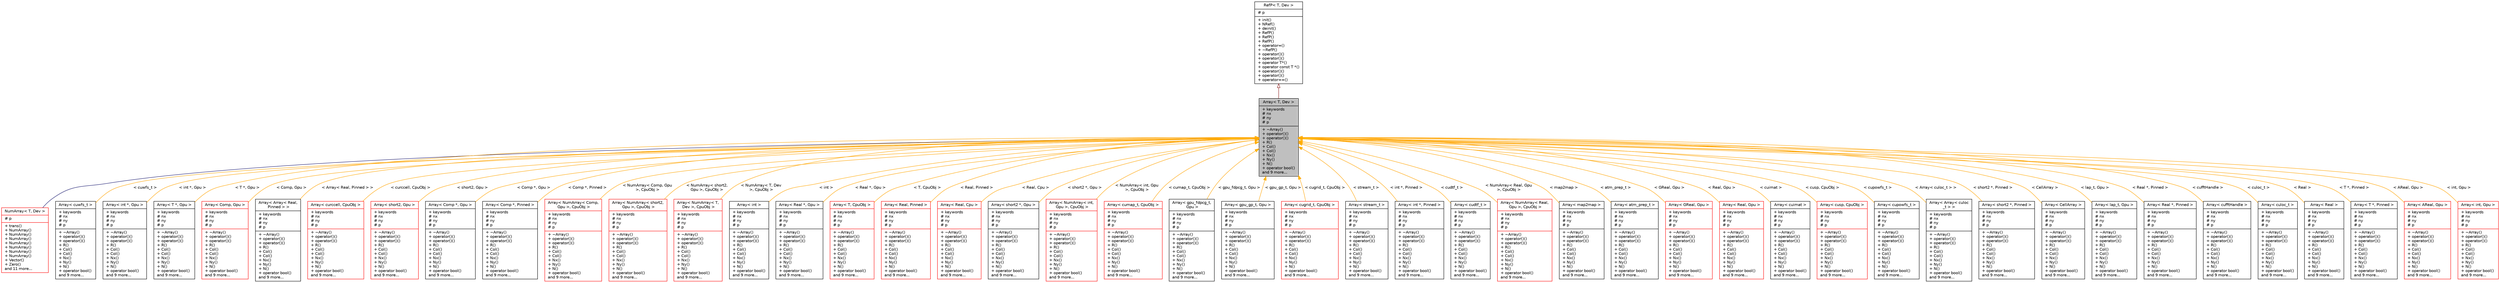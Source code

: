 digraph "Array&lt; T, Dev &gt;"
{
 // INTERACTIVE_SVG=YES
  bgcolor="transparent";
  edge [fontname="Helvetica",fontsize="10",labelfontname="Helvetica",labelfontsize="10"];
  node [fontname="Helvetica",fontsize="10",shape=record];
  Node0 [label="{Array\< T, Dev \>\n|+ keywords\l# nx\l# ny\l# p\l|+ ~Array()\l+ operator()()\l+ operator()()\l+ R()\l+ Col()\l+ Col()\l+ Nx()\l+ Ny()\l+ N()\l+ operator bool()\land 9 more...\l}",height=0.2,width=0.4,color="black", fillcolor="grey75", style="filled", fontcolor="black"];
  Node1 -> Node0 [dir="back",color="firebrick4",fontsize="10",style="solid",arrowtail="onormal",fontname="Helvetica"];
  Node1 [label="{RefP\< T, Dev \>\n|# p\l|+ init()\l+ NRef()\l+ deinit()\l+ RefP()\l+ RefP()\l+ RefP()\l+ operator=()\l+ ~RefP()\l+ operator()()\l+ operator()()\l+ operator T*()\l+ operator const T *()\l+ operator()()\l+ operator()()\l+ operator==()\l}",height=0.2,width=0.4,color="black",URL="$dd/db6/class_ref_p.html"];
  Node0 -> Node2 [dir="back",color="midnightblue",fontsize="10",style="solid",arrowtail="onormal",fontname="Helvetica"];
  Node2 [label="{NumArray\< T, Dev \>\n|# p\l|+ trans()\l+ NumArray()\l+ NumArray()\l+ NumArray()\l+ NumArray()\l+ NumArray()\l+ NumArray()\l+ NumArray()\l+ Vector()\l+ Zero()\land 11 more...\l}",height=0.2,width=0.4,color="red",URL="$d0/d44/class_num_array.html",tooltip="Only for array of numerical data. "];
  Node0 -> Node11 [dir="back",color="orange",fontsize="10",style="solid",label=" \< cuwfs_t \>" ,fontname="Helvetica"];
  Node11 [label="{Array\< cuwfs_t \>\n|+ keywords\l# nx\l# ny\l# p\l|+ ~Array()\l+ operator()()\l+ operator()()\l+ R()\l+ Col()\l+ Col()\l+ Nx()\l+ Ny()\l+ N()\l+ operator bool()\land 9 more...\l}",height=0.2,width=0.4,color="black",URL="$d5/d21/class_array.html"];
  Node0 -> Node12 [dir="back",color="orange",fontsize="10",style="solid",label=" \< int *, Gpu \>" ,fontname="Helvetica"];
  Node12 [label="{Array\< int *, Gpu \>\n|+ keywords\l# nx\l# ny\l# p\l|+ ~Array()\l+ operator()()\l+ operator()()\l+ R()\l+ Col()\l+ Col()\l+ Nx()\l+ Ny()\l+ N()\l+ operator bool()\land 9 more...\l}",height=0.2,width=0.4,color="black",URL="$d5/d21/class_array.html"];
  Node0 -> Node13 [dir="back",color="orange",fontsize="10",style="solid",label=" \< T *, Gpu \>" ,fontname="Helvetica"];
  Node13 [label="{Array\< T *, Gpu \>\n|+ keywords\l# nx\l# ny\l# p\l|+ ~Array()\l+ operator()()\l+ operator()()\l+ R()\l+ Col()\l+ Col()\l+ Nx()\l+ Ny()\l+ N()\l+ operator bool()\land 9 more...\l}",height=0.2,width=0.4,color="black",URL="$d5/d21/class_array.html"];
  Node0 -> Node14 [dir="back",color="orange",fontsize="10",style="solid",label=" \< Comp, Gpu \>" ,fontname="Helvetica"];
  Node14 [label="{Array\< Comp, Gpu \>\n|+ keywords\l# nx\l# ny\l# p\l|+ ~Array()\l+ operator()()\l+ operator()()\l+ R()\l+ Col()\l+ Col()\l+ Nx()\l+ Ny()\l+ N()\l+ operator bool()\land 9 more...\l}",height=0.2,width=0.4,color="red",URL="$d5/d21/class_array.html"];
  Node0 -> Node15 [dir="back",color="orange",fontsize="10",style="solid",label=" \< Array\< Real, Pinned \> \>" ,fontname="Helvetica"];
  Node15 [label="{Array\< Array\< Real,\l Pinned \> \>\n|+ keywords\l# nx\l# ny\l# p\l|+ ~Array()\l+ operator()()\l+ operator()()\l+ R()\l+ Col()\l+ Col()\l+ Nx()\l+ Ny()\l+ N()\l+ operator bool()\land 9 more...\l}",height=0.2,width=0.4,color="black",URL="$d5/d21/class_array.html"];
  Node0 -> Node16 [dir="back",color="orange",fontsize="10",style="solid",label=" \< curccell, CpuObj \>" ,fontname="Helvetica"];
  Node16 [label="{Array\< curccell, CpuObj \>\n|+ keywords\l# nx\l# ny\l# p\l|+ ~Array()\l+ operator()()\l+ operator()()\l+ R()\l+ Col()\l+ Col()\l+ Nx()\l+ Ny()\l+ N()\l+ operator bool()\land 9 more...\l}",height=0.2,width=0.4,color="red",URL="$d5/d21/class_array.html"];
  Node0 -> Node18 [dir="back",color="orange",fontsize="10",style="solid",label=" \< short2, Gpu \>" ,fontname="Helvetica"];
  Node18 [label="{Array\< short2, Gpu \>\n|+ keywords\l# nx\l# ny\l# p\l|+ ~Array()\l+ operator()()\l+ operator()()\l+ R()\l+ Col()\l+ Col()\l+ Nx()\l+ Ny()\l+ N()\l+ operator bool()\land 9 more...\l}",height=0.2,width=0.4,color="red",URL="$d5/d21/class_array.html"];
  Node0 -> Node19 [dir="back",color="orange",fontsize="10",style="solid",label=" \< Comp *, Gpu \>" ,fontname="Helvetica"];
  Node19 [label="{Array\< Comp *, Gpu \>\n|+ keywords\l# nx\l# ny\l# p\l|+ ~Array()\l+ operator()()\l+ operator()()\l+ R()\l+ Col()\l+ Col()\l+ Nx()\l+ Ny()\l+ N()\l+ operator bool()\land 9 more...\l}",height=0.2,width=0.4,color="black",URL="$d5/d21/class_array.html"];
  Node0 -> Node20 [dir="back",color="orange",fontsize="10",style="solid",label=" \< Comp *, Pinned \>" ,fontname="Helvetica"];
  Node20 [label="{Array\< Comp *, Pinned \>\n|+ keywords\l# nx\l# ny\l# p\l|+ ~Array()\l+ operator()()\l+ operator()()\l+ R()\l+ Col()\l+ Col()\l+ Nx()\l+ Ny()\l+ N()\l+ operator bool()\land 9 more...\l}",height=0.2,width=0.4,color="black",URL="$d5/d21/class_array.html"];
  Node0 -> Node21 [dir="back",color="orange",fontsize="10",style="solid",label=" \< NumArray\< Comp, Gpu\l \>, CpuObj \>" ,fontname="Helvetica"];
  Node21 [label="{Array\< NumArray\< Comp,\l Gpu \>, CpuObj \>\n|+ keywords\l# nx\l# ny\l# p\l|+ ~Array()\l+ operator()()\l+ operator()()\l+ R()\l+ Col()\l+ Col()\l+ Nx()\l+ Ny()\l+ N()\l+ operator bool()\land 9 more...\l}",height=0.2,width=0.4,color="red",URL="$d5/d21/class_array.html"];
  Node0 -> Node24 [dir="back",color="orange",fontsize="10",style="solid",label=" \< NumArray\< short2,\l Gpu \>, CpuObj \>" ,fontname="Helvetica"];
  Node24 [label="{Array\< NumArray\< short2,\l Gpu \>, CpuObj \>\n|+ keywords\l# nx\l# ny\l# p\l|+ ~Array()\l+ operator()()\l+ operator()()\l+ R()\l+ Col()\l+ Col()\l+ Nx()\l+ Ny()\l+ N()\l+ operator bool()\land 9 more...\l}",height=0.2,width=0.4,color="red",URL="$d5/d21/class_array.html"];
  Node0 -> Node27 [dir="back",color="orange",fontsize="10",style="solid",label=" \< NumArray\< T, Dev\l \>, CpuObj \>" ,fontname="Helvetica"];
  Node27 [label="{Array\< NumArray\< T,\l Dev \>, CpuObj \>\n|+ keywords\l# nx\l# ny\l# p\l|+ ~Array()\l+ operator()()\l+ operator()()\l+ R()\l+ Col()\l+ Col()\l+ Nx()\l+ Ny()\l+ N()\l+ operator bool()\land 9 more...\l}",height=0.2,width=0.4,color="red",URL="$d5/d21/class_array.html"];
  Node0 -> Node32 [dir="back",color="orange",fontsize="10",style="solid",label=" \< int \>" ,fontname="Helvetica"];
  Node32 [label="{Array\< int \>\n|+ keywords\l# nx\l# ny\l# p\l|+ ~Array()\l+ operator()()\l+ operator()()\l+ R()\l+ Col()\l+ Col()\l+ Nx()\l+ Ny()\l+ N()\l+ operator bool()\land 9 more...\l}",height=0.2,width=0.4,color="black",URL="$d5/d21/class_array.html"];
  Node0 -> Node33 [dir="back",color="orange",fontsize="10",style="solid",label=" \< Real *, Gpu \>" ,fontname="Helvetica"];
  Node33 [label="{Array\< Real *, Gpu \>\n|+ keywords\l# nx\l# ny\l# p\l|+ ~Array()\l+ operator()()\l+ operator()()\l+ R()\l+ Col()\l+ Col()\l+ Nx()\l+ Ny()\l+ N()\l+ operator bool()\land 9 more...\l}",height=0.2,width=0.4,color="black",URL="$d5/d21/class_array.html"];
  Node0 -> Node34 [dir="back",color="orange",fontsize="10",style="solid",label=" \< T, CpuObj \>" ,fontname="Helvetica"];
  Node34 [label="{Array\< T, CpuObj \>\n|+ keywords\l# nx\l# ny\l# p\l|+ ~Array()\l+ operator()()\l+ operator()()\l+ R()\l+ Col()\l+ Col()\l+ Nx()\l+ Ny()\l+ N()\l+ operator bool()\land 9 more...\l}",height=0.2,width=0.4,color="red",URL="$d5/d21/class_array.html"];
  Node0 -> Node41 [dir="back",color="orange",fontsize="10",style="solid",label=" \< Real, Pinned \>" ,fontname="Helvetica"];
  Node41 [label="{Array\< Real, Pinned \>\n|+ keywords\l# nx\l# ny\l# p\l|+ ~Array()\l+ operator()()\l+ operator()()\l+ R()\l+ Col()\l+ Col()\l+ Nx()\l+ Ny()\l+ N()\l+ operator bool()\land 9 more...\l}",height=0.2,width=0.4,color="red",URL="$d5/d21/class_array.html"];
  Node0 -> Node42 [dir="back",color="orange",fontsize="10",style="solid",label=" \< Real, Cpu \>" ,fontname="Helvetica"];
  Node42 [label="{Array\< Real, Cpu \>\n|+ keywords\l# nx\l# ny\l# p\l|+ ~Array()\l+ operator()()\l+ operator()()\l+ R()\l+ Col()\l+ Col()\l+ Nx()\l+ Ny()\l+ N()\l+ operator bool()\land 9 more...\l}",height=0.2,width=0.4,color="red",URL="$d5/d21/class_array.html"];
  Node0 -> Node43 [dir="back",color="orange",fontsize="10",style="solid",label=" \< short2 *, Gpu \>" ,fontname="Helvetica"];
  Node43 [label="{Array\< short2 *, Gpu \>\n|+ keywords\l# nx\l# ny\l# p\l|+ ~Array()\l+ operator()()\l+ operator()()\l+ R()\l+ Col()\l+ Col()\l+ Nx()\l+ Ny()\l+ N()\l+ operator bool()\land 9 more...\l}",height=0.2,width=0.4,color="black",URL="$d5/d21/class_array.html"];
  Node0 -> Node44 [dir="back",color="orange",fontsize="10",style="solid",label=" \< NumArray\< int, Gpu\l \>, CpuObj \>" ,fontname="Helvetica"];
  Node44 [label="{Array\< NumArray\< int,\l Gpu \>, CpuObj \>\n|+ keywords\l# nx\l# ny\l# p\l|+ ~Array()\l+ operator()()\l+ operator()()\l+ R()\l+ Col()\l+ Col()\l+ Nx()\l+ Ny()\l+ N()\l+ operator bool()\land 9 more...\l}",height=0.2,width=0.4,color="red",URL="$d5/d21/class_array.html"];
  Node0 -> Node45 [dir="back",color="orange",fontsize="10",style="solid",label=" \< cumap_t, CpuObj \>" ,fontname="Helvetica"];
  Node45 [label="{Array\< cumap_t, CpuObj \>\n|+ keywords\l# nx\l# ny\l# p\l|+ ~Array()\l+ operator()()\l+ operator()()\l+ R()\l+ Col()\l+ Col()\l+ Nx()\l+ Ny()\l+ N()\l+ operator bool()\land 9 more...\l}",height=0.2,width=0.4,color="red",URL="$d5/d21/class_array.html"];
  Node0 -> Node46 [dir="back",color="orange",fontsize="10",style="solid",label=" \< gpu_fdpcg_t, Gpu \>" ,fontname="Helvetica"];
  Node46 [label="{Array\< gpu_fdpcg_t,\l Gpu \>\n|+ keywords\l# nx\l# ny\l# p\l|+ ~Array()\l+ operator()()\l+ operator()()\l+ R()\l+ Col()\l+ Col()\l+ Nx()\l+ Ny()\l+ N()\l+ operator bool()\land 9 more...\l}",height=0.2,width=0.4,color="black",URL="$d5/d21/class_array.html"];
  Node0 -> Node47 [dir="back",color="orange",fontsize="10",style="solid",label=" \< gpu_gp_t, Gpu \>" ,fontname="Helvetica"];
  Node47 [label="{Array\< gpu_gp_t, Gpu \>\n|+ keywords\l# nx\l# ny\l# p\l|+ ~Array()\l+ operator()()\l+ operator()()\l+ R()\l+ Col()\l+ Col()\l+ Nx()\l+ Ny()\l+ N()\l+ operator bool()\land 9 more...\l}",height=0.2,width=0.4,color="black",URL="$d5/d21/class_array.html"];
  Node0 -> Node48 [dir="back",color="orange",fontsize="10",style="solid",label=" \< cugrid_t, CpuObj \>" ,fontname="Helvetica"];
  Node48 [label="{Array\< cugrid_t, CpuObj \>\n|+ keywords\l# nx\l# ny\l# p\l|+ ~Array()\l+ operator()()\l+ operator()()\l+ R()\l+ Col()\l+ Col()\l+ Nx()\l+ Ny()\l+ N()\l+ operator bool()\land 9 more...\l}",height=0.2,width=0.4,color="red",URL="$d5/d21/class_array.html"];
  Node0 -> Node49 [dir="back",color="orange",fontsize="10",style="solid",label=" \< stream_t \>" ,fontname="Helvetica"];
  Node49 [label="{Array\< stream_t \>\n|+ keywords\l# nx\l# ny\l# p\l|+ ~Array()\l+ operator()()\l+ operator()()\l+ R()\l+ Col()\l+ Col()\l+ Nx()\l+ Ny()\l+ N()\l+ operator bool()\land 9 more...\l}",height=0.2,width=0.4,color="black",URL="$d5/d21/class_array.html"];
  Node0 -> Node50 [dir="back",color="orange",fontsize="10",style="solid",label=" \< int *, Pinned \>" ,fontname="Helvetica"];
  Node50 [label="{Array\< int *, Pinned \>\n|+ keywords\l# nx\l# ny\l# p\l|+ ~Array()\l+ operator()()\l+ operator()()\l+ R()\l+ Col()\l+ Col()\l+ Nx()\l+ Ny()\l+ N()\l+ operator bool()\land 9 more...\l}",height=0.2,width=0.4,color="black",URL="$d5/d21/class_array.html"];
  Node0 -> Node51 [dir="back",color="orange",fontsize="10",style="solid",label=" \< cudtf_t \>" ,fontname="Helvetica"];
  Node51 [label="{Array\< cudtf_t \>\n|+ keywords\l# nx\l# ny\l# p\l|+ ~Array()\l+ operator()()\l+ operator()()\l+ R()\l+ Col()\l+ Col()\l+ Nx()\l+ Ny()\l+ N()\l+ operator bool()\land 9 more...\l}",height=0.2,width=0.4,color="black",URL="$d5/d21/class_array.html"];
  Node0 -> Node52 [dir="back",color="orange",fontsize="10",style="solid",label=" \< NumArray\< Real, Gpu\l \>, CpuObj \>" ,fontname="Helvetica"];
  Node52 [label="{Array\< NumArray\< Real,\l Gpu \>, CpuObj \>\n|+ keywords\l# nx\l# ny\l# p\l|+ ~Array()\l+ operator()()\l+ operator()()\l+ R()\l+ Col()\l+ Col()\l+ Nx()\l+ Ny()\l+ N()\l+ operator bool()\land 9 more...\l}",height=0.2,width=0.4,color="red",URL="$d5/d21/class_array.html"];
  Node0 -> Node53 [dir="back",color="orange",fontsize="10",style="solid",label=" \< map2map \>" ,fontname="Helvetica"];
  Node53 [label="{Array\< map2map \>\n|+ keywords\l# nx\l# ny\l# p\l|+ ~Array()\l+ operator()()\l+ operator()()\l+ R()\l+ Col()\l+ Col()\l+ Nx()\l+ Ny()\l+ N()\l+ operator bool()\land 9 more...\l}",height=0.2,width=0.4,color="black",URL="$d5/d21/class_array.html"];
  Node0 -> Node54 [dir="back",color="orange",fontsize="10",style="solid",label=" \< atm_prep_t \>" ,fontname="Helvetica"];
  Node54 [label="{Array\< atm_prep_t \>\n|+ keywords\l# nx\l# ny\l# p\l|+ ~Array()\l+ operator()()\l+ operator()()\l+ R()\l+ Col()\l+ Col()\l+ Nx()\l+ Ny()\l+ N()\l+ operator bool()\land 9 more...\l}",height=0.2,width=0.4,color="black",URL="$d5/d21/class_array.html"];
  Node0 -> Node55 [dir="back",color="orange",fontsize="10",style="solid",label=" \< GReal, Gpu \>" ,fontname="Helvetica"];
  Node55 [label="{Array\< GReal, Gpu \>\n|+ keywords\l# nx\l# ny\l# p\l|+ ~Array()\l+ operator()()\l+ operator()()\l+ R()\l+ Col()\l+ Col()\l+ Nx()\l+ Ny()\l+ N()\l+ operator bool()\land 9 more...\l}",height=0.2,width=0.4,color="red",URL="$d5/d21/class_array.html"];
  Node0 -> Node56 [dir="back",color="orange",fontsize="10",style="solid",label=" \< Real, Gpu \>" ,fontname="Helvetica"];
  Node56 [label="{Array\< Real, Gpu \>\n|+ keywords\l# nx\l# ny\l# p\l|+ ~Array()\l+ operator()()\l+ operator()()\l+ R()\l+ Col()\l+ Col()\l+ Nx()\l+ Ny()\l+ N()\l+ operator bool()\land 9 more...\l}",height=0.2,width=0.4,color="red",URL="$d5/d21/class_array.html"];
  Node0 -> Node57 [dir="back",color="orange",fontsize="10",style="solid",label=" \< cuimat \>" ,fontname="Helvetica"];
  Node57 [label="{Array\< cuimat \>\n|+ keywords\l# nx\l# ny\l# p\l|+ ~Array()\l+ operator()()\l+ operator()()\l+ R()\l+ Col()\l+ Col()\l+ Nx()\l+ Ny()\l+ N()\l+ operator bool()\land 9 more...\l}",height=0.2,width=0.4,color="black",URL="$d5/d21/class_array.html"];
  Node0 -> Node58 [dir="back",color="orange",fontsize="10",style="solid",label=" \< cusp, CpuObj \>" ,fontname="Helvetica"];
  Node58 [label="{Array\< cusp, CpuObj \>\n|+ keywords\l# nx\l# ny\l# p\l|+ ~Array()\l+ operator()()\l+ operator()()\l+ R()\l+ Col()\l+ Col()\l+ Nx()\l+ Ny()\l+ N()\l+ operator bool()\land 9 more...\l}",height=0.2,width=0.4,color="red",URL="$d5/d21/class_array.html"];
  Node0 -> Node59 [dir="back",color="orange",fontsize="10",style="solid",label=" \< cupowfs_t \>" ,fontname="Helvetica"];
  Node59 [label="{Array\< cupowfs_t \>\n|+ keywords\l# nx\l# ny\l# p\l|+ ~Array()\l+ operator()()\l+ operator()()\l+ R()\l+ Col()\l+ Col()\l+ Nx()\l+ Ny()\l+ N()\l+ operator bool()\land 9 more...\l}",height=0.2,width=0.4,color="black",URL="$d5/d21/class_array.html"];
  Node0 -> Node60 [dir="back",color="orange",fontsize="10",style="solid",label=" \< Array\< culoc_t \> \>" ,fontname="Helvetica"];
  Node60 [label="{Array\< Array\< culoc\l_t \> \>\n|+ keywords\l# nx\l# ny\l# p\l|+ ~Array()\l+ operator()()\l+ operator()()\l+ R()\l+ Col()\l+ Col()\l+ Nx()\l+ Ny()\l+ N()\l+ operator bool()\land 9 more...\l}",height=0.2,width=0.4,color="black",URL="$d5/d21/class_array.html"];
  Node0 -> Node61 [dir="back",color="orange",fontsize="10",style="solid",label=" \< short2 *, Pinned \>" ,fontname="Helvetica"];
  Node61 [label="{Array\< short2 *, Pinned \>\n|+ keywords\l# nx\l# ny\l# p\l|+ ~Array()\l+ operator()()\l+ operator()()\l+ R()\l+ Col()\l+ Col()\l+ Nx()\l+ Ny()\l+ N()\l+ operator bool()\land 9 more...\l}",height=0.2,width=0.4,color="black",URL="$d5/d21/class_array.html"];
  Node0 -> Node62 [dir="back",color="orange",fontsize="10",style="solid",label=" \< CellArray \>" ,fontname="Helvetica"];
  Node62 [label="{Array\< CellArray \>\n|+ keywords\l# nx\l# ny\l# p\l|+ ~Array()\l+ operator()()\l+ operator()()\l+ R()\l+ Col()\l+ Col()\l+ Nx()\l+ Ny()\l+ N()\l+ operator bool()\land 9 more...\l}",height=0.2,width=0.4,color="black",URL="$d5/d21/class_array.html"];
  Node0 -> Node63 [dir="back",color="orange",fontsize="10",style="solid",label=" \< lap_t, Gpu \>" ,fontname="Helvetica"];
  Node63 [label="{Array\< lap_t, Gpu \>\n|+ keywords\l# nx\l# ny\l# p\l|+ ~Array()\l+ operator()()\l+ operator()()\l+ R()\l+ Col()\l+ Col()\l+ Nx()\l+ Ny()\l+ N()\l+ operator bool()\land 9 more...\l}",height=0.2,width=0.4,color="black",URL="$d5/d21/class_array.html"];
  Node0 -> Node64 [dir="back",color="orange",fontsize="10",style="solid",label=" \< Real *, Pinned \>" ,fontname="Helvetica"];
  Node64 [label="{Array\< Real *, Pinned \>\n|+ keywords\l# nx\l# ny\l# p\l|+ ~Array()\l+ operator()()\l+ operator()()\l+ R()\l+ Col()\l+ Col()\l+ Nx()\l+ Ny()\l+ N()\l+ operator bool()\land 9 more...\l}",height=0.2,width=0.4,color="black",URL="$d5/d21/class_array.html"];
  Node0 -> Node65 [dir="back",color="orange",fontsize="10",style="solid",label=" \< cufftHandle \>" ,fontname="Helvetica"];
  Node65 [label="{Array\< cufftHandle \>\n|+ keywords\l# nx\l# ny\l# p\l|+ ~Array()\l+ operator()()\l+ operator()()\l+ R()\l+ Col()\l+ Col()\l+ Nx()\l+ Ny()\l+ N()\l+ operator bool()\land 9 more...\l}",height=0.2,width=0.4,color="black",URL="$d5/d21/class_array.html"];
  Node0 -> Node66 [dir="back",color="orange",fontsize="10",style="solid",label=" \< culoc_t \>" ,fontname="Helvetica"];
  Node66 [label="{Array\< culoc_t \>\n|+ keywords\l# nx\l# ny\l# p\l|+ ~Array()\l+ operator()()\l+ operator()()\l+ R()\l+ Col()\l+ Col()\l+ Nx()\l+ Ny()\l+ N()\l+ operator bool()\land 9 more...\l}",height=0.2,width=0.4,color="black",URL="$d5/d21/class_array.html"];
  Node0 -> Node67 [dir="back",color="orange",fontsize="10",style="solid",label=" \< Real \>" ,fontname="Helvetica"];
  Node67 [label="{Array\< Real \>\n|+ keywords\l# nx\l# ny\l# p\l|+ ~Array()\l+ operator()()\l+ operator()()\l+ R()\l+ Col()\l+ Col()\l+ Nx()\l+ Ny()\l+ N()\l+ operator bool()\land 9 more...\l}",height=0.2,width=0.4,color="black",URL="$d5/d21/class_array.html"];
  Node0 -> Node68 [dir="back",color="orange",fontsize="10",style="solid",label=" \< T *, Pinned \>" ,fontname="Helvetica"];
  Node68 [label="{Array\< T *, Pinned \>\n|+ keywords\l# nx\l# ny\l# p\l|+ ~Array()\l+ operator()()\l+ operator()()\l+ R()\l+ Col()\l+ Col()\l+ Nx()\l+ Ny()\l+ N()\l+ operator bool()\land 9 more...\l}",height=0.2,width=0.4,color="black",URL="$d5/d21/class_array.html"];
  Node0 -> Node69 [dir="back",color="orange",fontsize="10",style="solid",label=" \< AReal, Gpu \>" ,fontname="Helvetica"];
  Node69 [label="{Array\< AReal, Gpu \>\n|+ keywords\l# nx\l# ny\l# p\l|+ ~Array()\l+ operator()()\l+ operator()()\l+ R()\l+ Col()\l+ Col()\l+ Nx()\l+ Ny()\l+ N()\l+ operator bool()\land 9 more...\l}",height=0.2,width=0.4,color="red",URL="$d5/d21/class_array.html"];
  Node0 -> Node70 [dir="back",color="orange",fontsize="10",style="solid",label=" \< int, Gpu \>" ,fontname="Helvetica"];
  Node70 [label="{Array\< int, Gpu \>\n|+ keywords\l# nx\l# ny\l# p\l|+ ~Array()\l+ operator()()\l+ operator()()\l+ R()\l+ Col()\l+ Col()\l+ Nx()\l+ Ny()\l+ N()\l+ operator bool()\land 9 more...\l}",height=0.2,width=0.4,color="red",URL="$d5/d21/class_array.html"];
}
